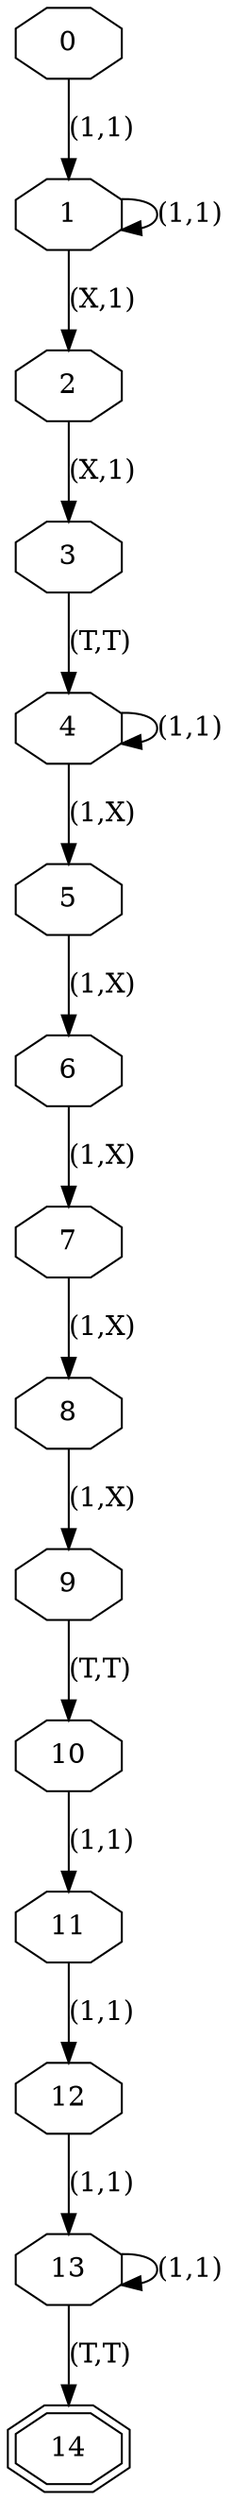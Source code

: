 digraph g
{
13 [shape=octagon label="13"]
14 [shape=doubleoctagon label="14"]
13 -> 14 [label="(T,T)"]
13 [shape=doubleoctagon label="13"]
13 [shape=octagon label="13"]
13 -> 13 [label="(1,1)"]
11 [shape=octagon label="11"]
12 [shape=octagon label="12"]
11 -> 12 [label="(1,1)"]
10 [shape=octagon label="10"]
11 [shape=octagon label="11"]
10 -> 11 [label="(1,1)"]
9 [shape=octagon label="9"]
10 [shape=octagon label="10"]
9 -> 10 [label="(T,T)"]
8 [shape=octagon label="8"]
9 [shape=octagon label="9"]
8 -> 9 [label="(1,X)"]
5 [shape=octagon label="5"]
6 [shape=octagon label="6"]
5 -> 6 [label="(1,X)"]
4 [shape=octagon label="4"]
5 [shape=octagon label="5"]
4 -> 5 [label="(1,X)"]
4 [shape=octagon label="4"]
4 [shape=octagon label="4"]
4 -> 4 [label="(1,1)"]
3 [shape=octagon label="3"]
4 [shape=octagon label="4"]
3 -> 4 [label="(T,T)"]
2 [shape=octagon label="2"]
3 [shape=octagon label="3"]
2 -> 3 [label="(X,1)"]
12 [shape=octagon label="12"]
13 [shape=octagon label="13"]
12 -> 13 [label="(1,1)"]
1 [shape=octagon label="1"]
2 [shape=octagon label="2"]
1 -> 2 [label="(X,1)"]
6 [shape=octagon label="6"]
7 [shape=octagon label="7"]
6 -> 7 [label="(1,X)"]
1 [shape=octagon label="1"]
1 [shape=octagon label="1"]
1 -> 1 [label="(1,1)"]
7 [shape=octagon label="7"]
8 [shape=octagon label="8"]
7 -> 8 [label="(1,X)"]
0 [shape=octagon label="0"]
1 [shape=octagon label="1"]
0 -> 1 [label="(1,1)"]
}
